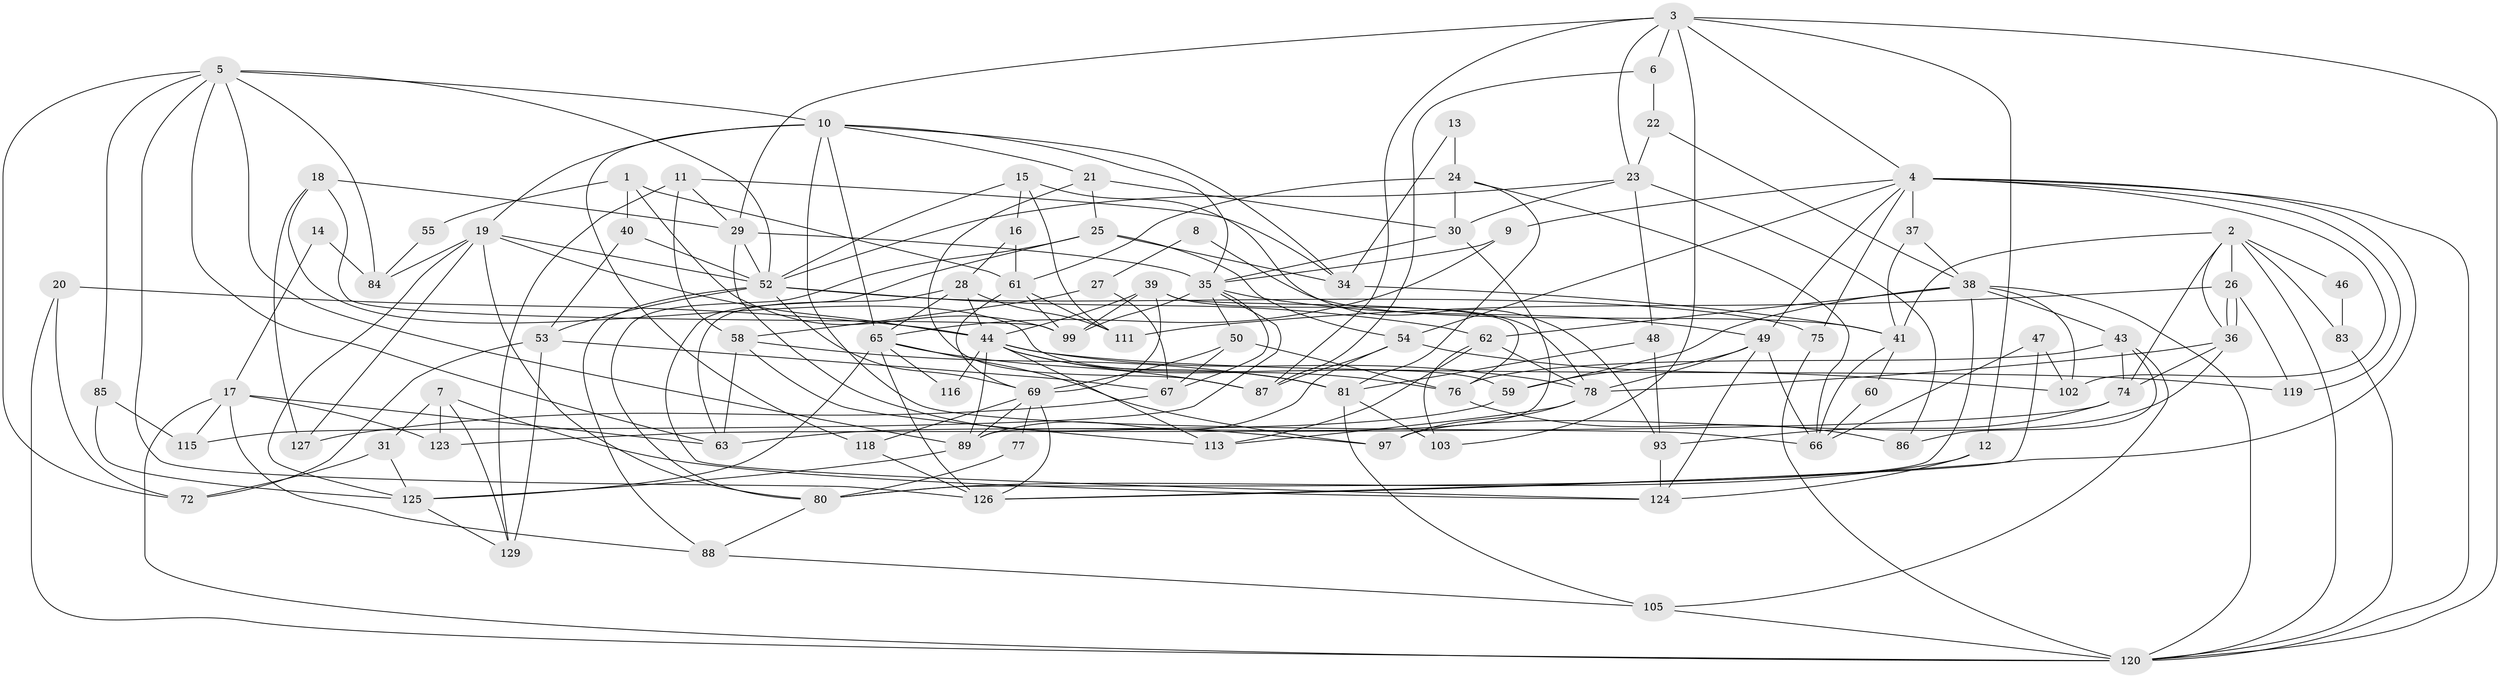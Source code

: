 // original degree distribution, {4: 0.28888888888888886, 6: 0.05185185185185185, 3: 0.2740740740740741, 5: 0.2074074074074074, 2: 0.11851851851851852, 7: 0.044444444444444446, 8: 0.007407407407407408, 9: 0.007407407407407408}
// Generated by graph-tools (version 1.1) at 2025/11/02/27/25 16:11:23]
// undirected, 94 vertices, 223 edges
graph export_dot {
graph [start="1"]
  node [color=gray90,style=filled];
  1;
  2 [super="+64"];
  3 [super="+32"];
  4 [super="+135"];
  5 [super="+79"];
  6 [super="+45"];
  7 [super="+117"];
  8;
  9;
  10 [super="+108"];
  11 [super="+94"];
  12;
  13;
  14;
  15;
  16;
  17 [super="+57"];
  18;
  19 [super="+33"];
  20;
  21;
  22;
  23 [super="+73"];
  24 [super="+114"];
  25 [super="+132"];
  26;
  27;
  28 [super="+70"];
  29 [super="+42"];
  30 [super="+98"];
  31 [super="+101"];
  34;
  35 [super="+122"];
  36;
  37;
  38 [super="+51"];
  39;
  40;
  41 [super="+134"];
  43;
  44 [super="+95"];
  46;
  47;
  48 [super="+68"];
  49 [super="+56"];
  50;
  52 [super="+104"];
  53 [super="+110"];
  54;
  55;
  58;
  59;
  60;
  61 [super="+96"];
  62 [super="+128"];
  63 [super="+133"];
  65 [super="+92"];
  66 [super="+90"];
  67;
  69 [super="+71"];
  72;
  74 [super="+107"];
  75 [super="+109"];
  76 [super="+82"];
  77;
  78 [super="+100"];
  80 [super="+112"];
  81;
  83;
  84;
  85;
  86;
  87;
  88;
  89 [super="+91"];
  93;
  97;
  99;
  102;
  103;
  105 [super="+106"];
  111;
  113;
  115;
  116;
  118;
  119;
  120 [super="+121"];
  123;
  124;
  125 [super="+131"];
  126 [super="+130"];
  127;
  129;
  1 -- 99;
  1 -- 40;
  1 -- 55;
  1 -- 61;
  2 -- 26;
  2 -- 120;
  2 -- 46;
  2 -- 83;
  2 -- 41;
  2 -- 36;
  2 -- 74;
  3 -- 103;
  3 -- 4;
  3 -- 6;
  3 -- 23;
  3 -- 87;
  3 -- 12;
  3 -- 29;
  3 -- 120;
  4 -- 49;
  4 -- 9;
  4 -- 119;
  4 -- 37;
  4 -- 102;
  4 -- 54;
  4 -- 126;
  4 -- 75;
  4 -- 120;
  5 -- 72;
  5 -- 52;
  5 -- 84;
  5 -- 85;
  5 -- 10;
  5 -- 126;
  5 -- 63;
  5 -- 89;
  6 -- 22;
  6 -- 87;
  7 -- 129;
  7 -- 124;
  7 -- 123;
  7 -- 31;
  8 -- 27;
  8 -- 41;
  9 -- 35;
  9 -- 65;
  10 -- 19;
  10 -- 65;
  10 -- 34;
  10 -- 35;
  10 -- 66;
  10 -- 21;
  10 -- 118;
  11 -- 129 [weight=2];
  11 -- 34;
  11 -- 58;
  11 -- 29;
  12 -- 124;
  12 -- 80;
  13 -- 34;
  13 -- 24;
  14 -- 17;
  14 -- 84;
  15 -- 16;
  15 -- 93;
  15 -- 111;
  15 -- 52;
  16 -- 61 [weight=2];
  16 -- 28;
  17 -- 115;
  17 -- 120 [weight=2];
  17 -- 123;
  17 -- 88;
  17 -- 63;
  18 -- 59;
  18 -- 99;
  18 -- 127;
  18 -- 29;
  19 -- 127;
  19 -- 84;
  19 -- 80;
  19 -- 52;
  19 -- 44;
  19 -- 125;
  20 -- 44;
  20 -- 72;
  20 -- 120;
  21 -- 87;
  21 -- 30;
  21 -- 25;
  22 -- 38;
  22 -- 23;
  23 -- 86;
  23 -- 52;
  23 -- 48;
  23 -- 30;
  24 -- 61;
  24 -- 30 [weight=2];
  24 -- 81;
  24 -- 66;
  25 -- 34;
  25 -- 124;
  25 -- 80;
  25 -- 54;
  26 -- 36;
  26 -- 36;
  26 -- 119;
  26 -- 111;
  27 -- 67;
  27 -- 58;
  28 -- 63;
  28 -- 65;
  28 -- 44;
  28 -- 111;
  29 -- 52;
  29 -- 35;
  29 -- 97;
  30 -- 35;
  30 -- 89;
  31 -- 72;
  31 -- 125;
  34 -- 41;
  35 -- 99;
  35 -- 50;
  35 -- 49;
  35 -- 67;
  35 -- 115;
  36 -- 97;
  36 -- 78;
  36 -- 74;
  37 -- 41;
  37 -- 38;
  38 -- 43;
  38 -- 80;
  38 -- 102;
  38 -- 59;
  38 -- 62;
  38 -- 120;
  39 -- 78;
  39 -- 76;
  39 -- 44;
  39 -- 99;
  39 -- 69;
  40 -- 53;
  40 -- 52;
  41 -- 60;
  41 -- 66;
  43 -- 86;
  43 -- 74;
  43 -- 76;
  43 -- 105;
  44 -- 89;
  44 -- 81;
  44 -- 113;
  44 -- 116;
  44 -- 119;
  44 -- 78;
  44 -- 76;
  46 -- 83;
  47 -- 66;
  47 -- 102;
  47 -- 126;
  48 -- 93;
  48 -- 81 [weight=2];
  49 -- 124;
  49 -- 59;
  49 -- 66;
  49 -- 78;
  50 -- 67;
  50 -- 69;
  50 -- 76;
  52 -- 53 [weight=2];
  52 -- 75;
  52 -- 88;
  52 -- 62;
  52 -- 69;
  53 -- 129;
  53 -- 67;
  53 -- 72;
  54 -- 102;
  54 -- 87;
  54 -- 89;
  55 -- 84;
  58 -- 63;
  58 -- 113;
  58 -- 81;
  59 -- 63;
  60 -- 66;
  61 -- 99;
  61 -- 111;
  61 -- 69;
  62 -- 103;
  62 -- 113;
  62 -- 78;
  65 -- 116;
  65 -- 126;
  65 -- 97;
  65 -- 87;
  65 -- 125;
  67 -- 127;
  69 -- 77;
  69 -- 126;
  69 -- 118;
  69 -- 89;
  74 -- 93;
  74 -- 123;
  75 -- 120;
  76 -- 86;
  77 -- 80;
  78 -- 113;
  78 -- 97;
  80 -- 88;
  81 -- 103;
  81 -- 105;
  83 -- 120;
  85 -- 115;
  85 -- 125;
  88 -- 105;
  89 -- 125;
  93 -- 124;
  105 -- 120;
  118 -- 126;
  125 -- 129;
}
